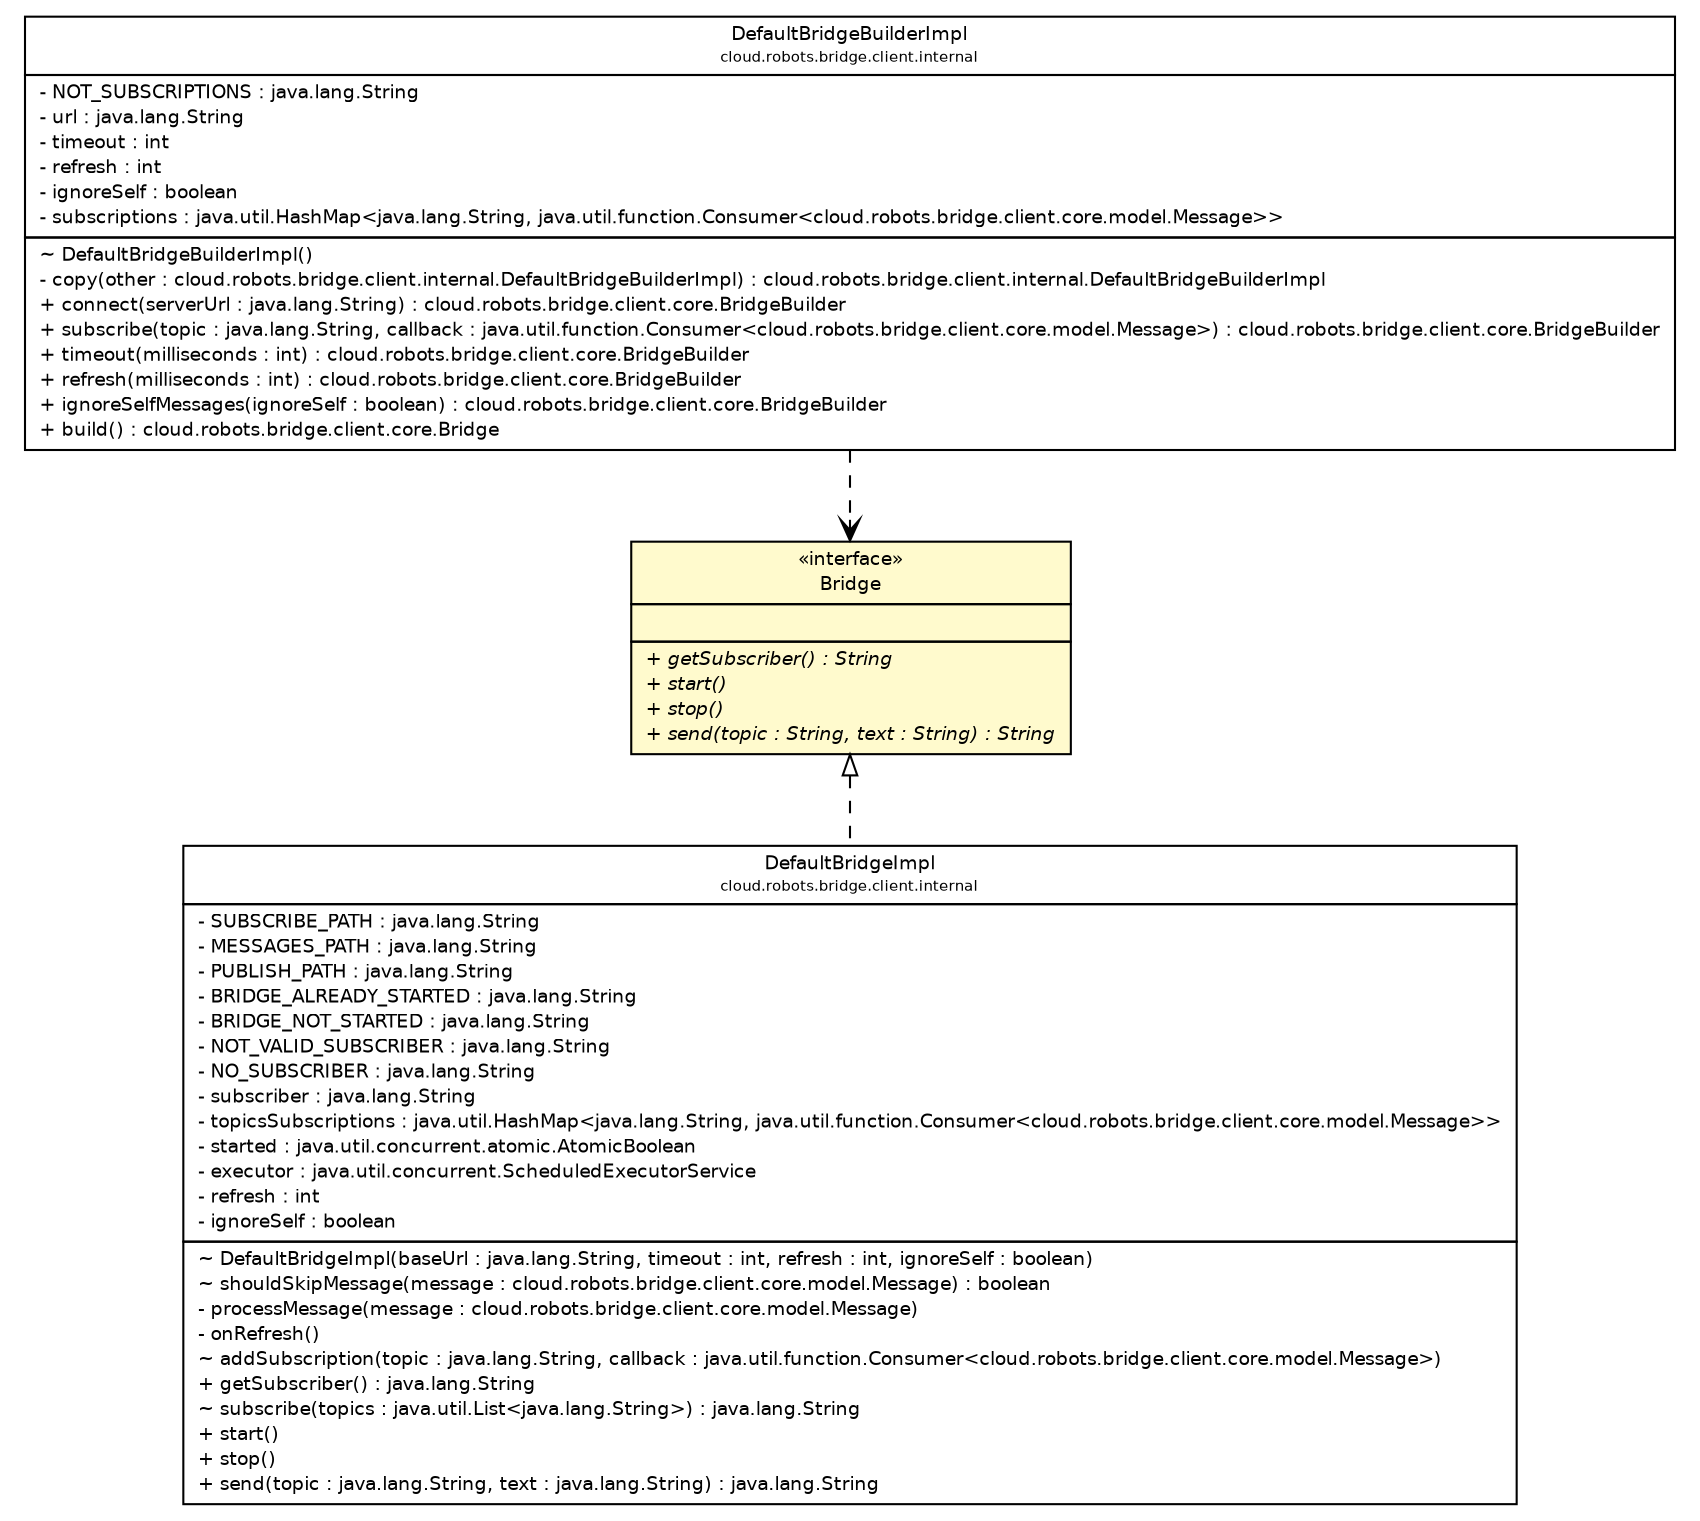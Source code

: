 #!/usr/local/bin/dot
#
# Class diagram 
# Generated by UMLGraph version R5_6-24-gf6e263 (http://www.umlgraph.org/)
#

digraph G {
	edge [fontname="Helvetica",fontsize=10,labelfontname="Helvetica",labelfontsize=10];
	node [fontname="Helvetica",fontsize=10,shape=plaintext];
	nodesep=0.25;
	ranksep=0.5;
	// cloud.robots.bridge.client.core.Bridge
	c110 [label=<<table title="cloud.robots.bridge.client.core.Bridge" border="0" cellborder="1" cellspacing="0" cellpadding="2" port="p" bgcolor="lemonChiffon" href="./Bridge.html">
		<tr><td><table border="0" cellspacing="0" cellpadding="1">
<tr><td align="center" balign="center"> &#171;interface&#187; </td></tr>
<tr><td align="center" balign="center"> Bridge </td></tr>
		</table></td></tr>
		<tr><td><table border="0" cellspacing="0" cellpadding="1">
<tr><td align="left" balign="left">  </td></tr>
		</table></td></tr>
		<tr><td><table border="0" cellspacing="0" cellpadding="1">
<tr><td align="left" balign="left"><font face="Helvetica-Oblique" point-size="9.0"> + getSubscriber() : String </font></td></tr>
<tr><td align="left" balign="left"><font face="Helvetica-Oblique" point-size="9.0"> + start() </font></td></tr>
<tr><td align="left" balign="left"><font face="Helvetica-Oblique" point-size="9.0"> + stop() </font></td></tr>
<tr><td align="left" balign="left"><font face="Helvetica-Oblique" point-size="9.0"> + send(topic : String, text : String) : String </font></td></tr>
		</table></td></tr>
		</table>>, URL="./Bridge.html", fontname="Helvetica", fontcolor="black", fontsize=9.0];
	// cloud.robots.bridge.client.internal.DefaultBridgeBuilderImpl
	c124 [label=<<table title="cloud.robots.bridge.client.internal.DefaultBridgeBuilderImpl" border="0" cellborder="1" cellspacing="0" cellpadding="2" port="p" href="../internal/DefaultBridgeBuilderImpl.html">
		<tr><td><table border="0" cellspacing="0" cellpadding="1">
<tr><td align="center" balign="center"> DefaultBridgeBuilderImpl </td></tr>
<tr><td align="center" balign="center"><font point-size="7.0"> cloud.robots.bridge.client.internal </font></td></tr>
		</table></td></tr>
		<tr><td><table border="0" cellspacing="0" cellpadding="1">
<tr><td align="left" balign="left"> - NOT_SUBSCRIPTIONS : java.lang.String </td></tr>
<tr><td align="left" balign="left"> - url : java.lang.String </td></tr>
<tr><td align="left" balign="left"> - timeout : int </td></tr>
<tr><td align="left" balign="left"> - refresh : int </td></tr>
<tr><td align="left" balign="left"> - ignoreSelf : boolean </td></tr>
<tr><td align="left" balign="left"> - subscriptions : java.util.HashMap&lt;java.lang.String, java.util.function.Consumer&lt;cloud.robots.bridge.client.core.model.Message&gt;&gt; </td></tr>
		</table></td></tr>
		<tr><td><table border="0" cellspacing="0" cellpadding="1">
<tr><td align="left" balign="left"> ~ DefaultBridgeBuilderImpl() </td></tr>
<tr><td align="left" balign="left"> - copy(other : cloud.robots.bridge.client.internal.DefaultBridgeBuilderImpl) : cloud.robots.bridge.client.internal.DefaultBridgeBuilderImpl </td></tr>
<tr><td align="left" balign="left"> + connect(serverUrl : java.lang.String) : cloud.robots.bridge.client.core.BridgeBuilder </td></tr>
<tr><td align="left" balign="left"> + subscribe(topic : java.lang.String, callback : java.util.function.Consumer&lt;cloud.robots.bridge.client.core.model.Message&gt;) : cloud.robots.bridge.client.core.BridgeBuilder </td></tr>
<tr><td align="left" balign="left"> + timeout(milliseconds : int) : cloud.robots.bridge.client.core.BridgeBuilder </td></tr>
<tr><td align="left" balign="left"> + refresh(milliseconds : int) : cloud.robots.bridge.client.core.BridgeBuilder </td></tr>
<tr><td align="left" balign="left"> + ignoreSelfMessages(ignoreSelf : boolean) : cloud.robots.bridge.client.core.BridgeBuilder </td></tr>
<tr><td align="left" balign="left"> + build() : cloud.robots.bridge.client.core.Bridge </td></tr>
		</table></td></tr>
		</table>>, URL="../internal/DefaultBridgeBuilderImpl.html", fontname="Helvetica", fontcolor="black", fontsize=9.0];
	// cloud.robots.bridge.client.internal.DefaultBridgeImpl
	c130 [label=<<table title="cloud.robots.bridge.client.internal.DefaultBridgeImpl" border="0" cellborder="1" cellspacing="0" cellpadding="2" port="p" href="../internal/DefaultBridgeImpl.html">
		<tr><td><table border="0" cellspacing="0" cellpadding="1">
<tr><td align="center" balign="center"> DefaultBridgeImpl </td></tr>
<tr><td align="center" balign="center"><font point-size="7.0"> cloud.robots.bridge.client.internal </font></td></tr>
		</table></td></tr>
		<tr><td><table border="0" cellspacing="0" cellpadding="1">
<tr><td align="left" balign="left"> - SUBSCRIBE_PATH : java.lang.String </td></tr>
<tr><td align="left" balign="left"> - MESSAGES_PATH : java.lang.String </td></tr>
<tr><td align="left" balign="left"> - PUBLISH_PATH : java.lang.String </td></tr>
<tr><td align="left" balign="left"> - BRIDGE_ALREADY_STARTED : java.lang.String </td></tr>
<tr><td align="left" balign="left"> - BRIDGE_NOT_STARTED : java.lang.String </td></tr>
<tr><td align="left" balign="left"> - NOT_VALID_SUBSCRIBER : java.lang.String </td></tr>
<tr><td align="left" balign="left"> - NO_SUBSCRIBER : java.lang.String </td></tr>
<tr><td align="left" balign="left"> - subscriber : java.lang.String </td></tr>
<tr><td align="left" balign="left"> - topicsSubscriptions : java.util.HashMap&lt;java.lang.String, java.util.function.Consumer&lt;cloud.robots.bridge.client.core.model.Message&gt;&gt; </td></tr>
<tr><td align="left" balign="left"> - started : java.util.concurrent.atomic.AtomicBoolean </td></tr>
<tr><td align="left" balign="left"> - executor : java.util.concurrent.ScheduledExecutorService </td></tr>
<tr><td align="left" balign="left"> - refresh : int </td></tr>
<tr><td align="left" balign="left"> - ignoreSelf : boolean </td></tr>
		</table></td></tr>
		<tr><td><table border="0" cellspacing="0" cellpadding="1">
<tr><td align="left" balign="left"> ~ DefaultBridgeImpl(baseUrl : java.lang.String, timeout : int, refresh : int, ignoreSelf : boolean) </td></tr>
<tr><td align="left" balign="left"> ~ shouldSkipMessage(message : cloud.robots.bridge.client.core.model.Message) : boolean </td></tr>
<tr><td align="left" balign="left"> - processMessage(message : cloud.robots.bridge.client.core.model.Message) </td></tr>
<tr><td align="left" balign="left"> - onRefresh() </td></tr>
<tr><td align="left" balign="left"> ~ addSubscription(topic : java.lang.String, callback : java.util.function.Consumer&lt;cloud.robots.bridge.client.core.model.Message&gt;) </td></tr>
<tr><td align="left" balign="left"> + getSubscriber() : java.lang.String </td></tr>
<tr><td align="left" balign="left"> ~ subscribe(topics : java.util.List&lt;java.lang.String&gt;) : java.lang.String </td></tr>
<tr><td align="left" balign="left"> + start() </td></tr>
<tr><td align="left" balign="left"> + stop() </td></tr>
<tr><td align="left" balign="left"> + send(topic : java.lang.String, text : java.lang.String) : java.lang.String </td></tr>
		</table></td></tr>
		</table>>, URL="../internal/DefaultBridgeImpl.html", fontname="Helvetica", fontcolor="black", fontsize=9.0];
	//cloud.robots.bridge.client.internal.DefaultBridgeImpl implements cloud.robots.bridge.client.core.Bridge
	c110:p -> c130:p [dir=back,arrowtail=empty,style=dashed];
	// cloud.robots.bridge.client.internal.DefaultBridgeBuilderImpl DEPEND cloud.robots.bridge.client.core.Bridge
	c124:p -> c110:p [taillabel="", label="", headlabel="", fontname="Helvetica", fontcolor="black", fontsize=10.0, color="black", arrowhead=open, style=dashed];
}

